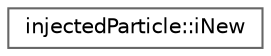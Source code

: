 digraph "Graphical Class Hierarchy"
{
 // LATEX_PDF_SIZE
  bgcolor="transparent";
  edge [fontname=Helvetica,fontsize=10,labelfontname=Helvetica,labelfontsize=10];
  node [fontname=Helvetica,fontsize=10,shape=box,height=0.2,width=0.4];
  rankdir="LR";
  Node0 [id="Node000000",label="injectedParticle::iNew",height=0.2,width=0.4,color="grey40", fillcolor="white", style="filled",URL="$classFoam_1_1injectedParticle_1_1iNew.html",tooltip=" "];
}
